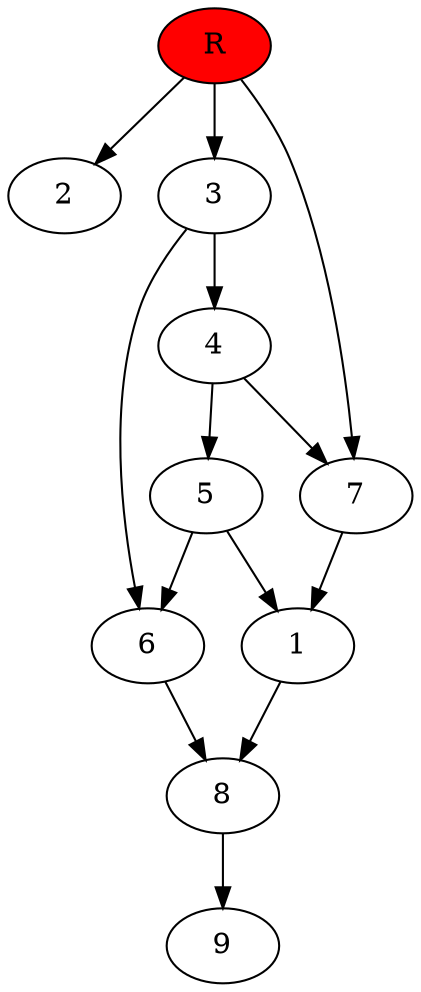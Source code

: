 digraph prb23627 {
	1
	2
	3
	4
	5
	6
	7
	8
	R [fillcolor="#ff0000" style=filled]
	1 -> 8
	3 -> 4
	3 -> 6
	4 -> 5
	4 -> 7
	5 -> 1
	5 -> 6
	6 -> 8
	7 -> 1
	8 -> 9
	R -> 2
	R -> 3
	R -> 7
}
